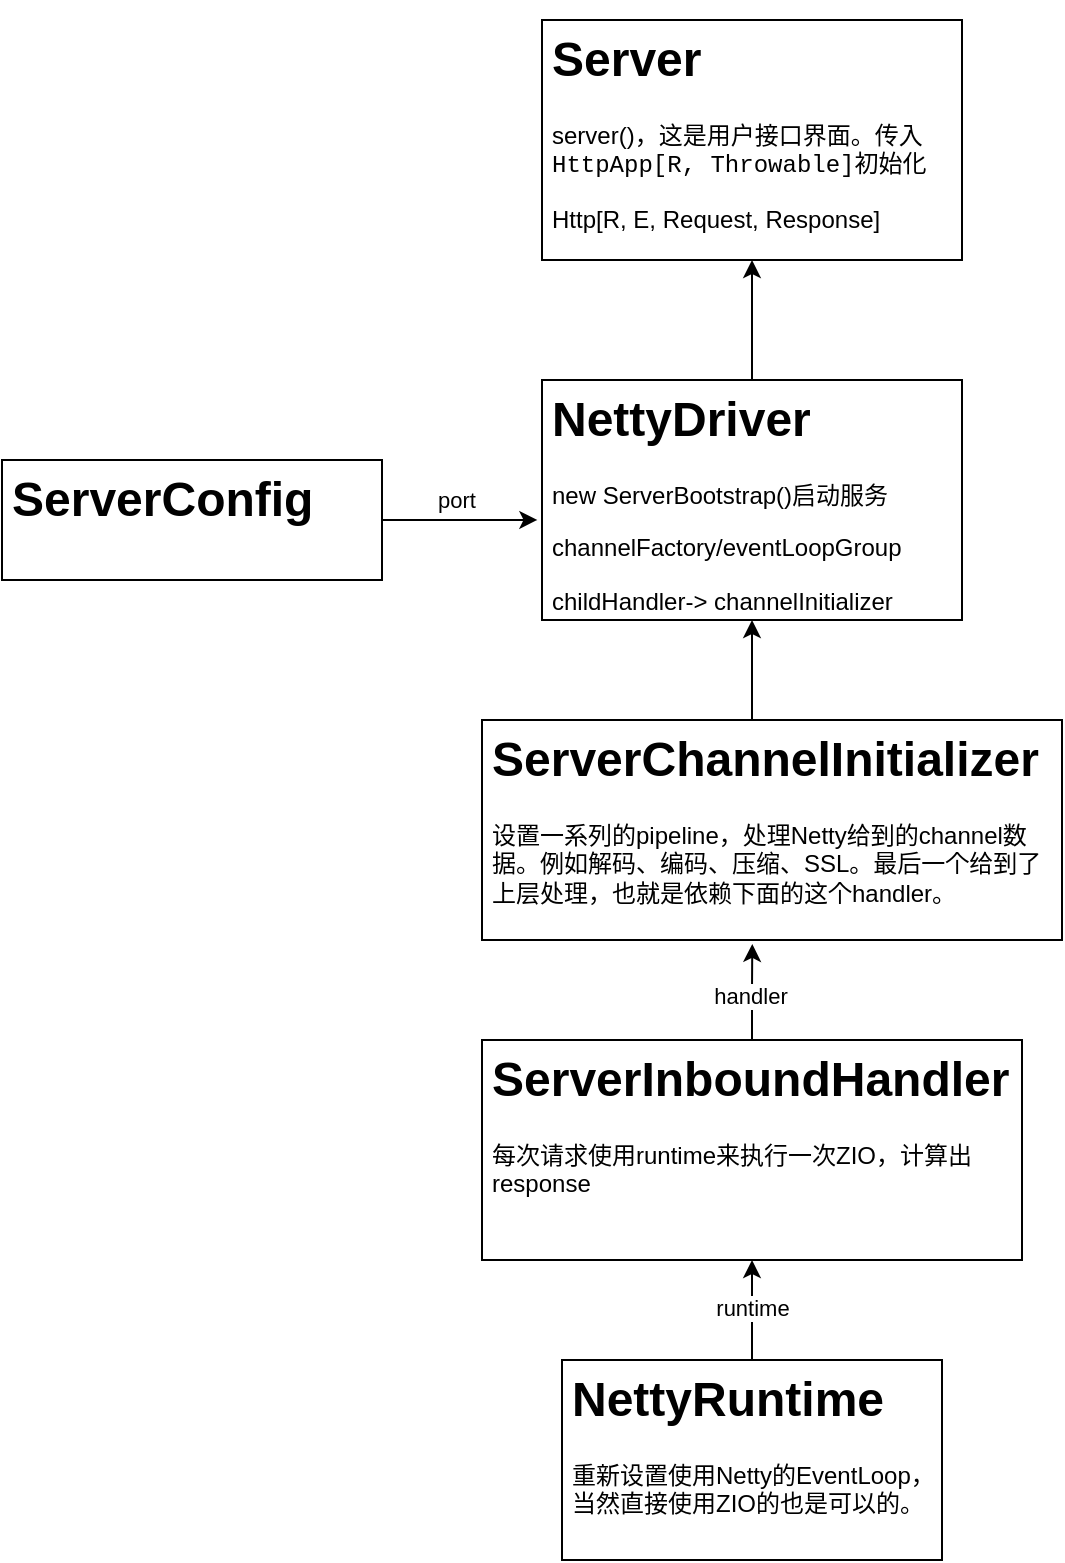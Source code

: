 <mxfile version="14.5.1" type="device"><diagram id="aPDUFjQE31nFYwMR_lwG" name="第 1 页"><mxGraphModel dx="1569" dy="780" grid="1" gridSize="10" guides="1" tooltips="1" connect="1" arrows="1" fold="1" page="0" pageScale="1" pageWidth="827" pageHeight="1169" math="0" shadow="0"><root><mxCell id="0"/><mxCell id="1" parent="0"/><mxCell id="nnY7sBwfFGtuRY-1_sXp-18" style="edgeStyle=orthogonalEdgeStyle;rounded=0;orthogonalLoop=1;jettySize=auto;html=1;exitX=0.5;exitY=0;exitDx=0;exitDy=0;entryX=0.5;entryY=1;entryDx=0;entryDy=0;" edge="1" parent="1" source="nnY7sBwfFGtuRY-1_sXp-2" target="nnY7sBwfFGtuRY-1_sXp-5"><mxGeometry relative="1" as="geometry"/></mxCell><mxCell id="nnY7sBwfFGtuRY-1_sXp-2" value="&lt;h1&gt;NettyDriver&lt;/h1&gt;&lt;p&gt;new ServerBootstrap()启动服务&lt;/p&gt;&lt;p&gt;channelFactory/eventLoopGroup&lt;/p&gt;&lt;p&gt;childHandler-&amp;gt; channelInitializer&lt;/p&gt;" style="text;html=1;fillColor=none;spacing=5;spacingTop=-20;whiteSpace=wrap;overflow=hidden;rounded=0;strokeColor=#000000;" vertex="1" parent="1"><mxGeometry x="160" y="320" width="210" height="120" as="geometry"/></mxCell><mxCell id="nnY7sBwfFGtuRY-1_sXp-10" style="edgeStyle=orthogonalEdgeStyle;rounded=0;orthogonalLoop=1;jettySize=auto;html=1;entryX=0.466;entryY=1.018;entryDx=0;entryDy=0;entryPerimeter=0;" edge="1" parent="1" source="nnY7sBwfFGtuRY-1_sXp-3" target="nnY7sBwfFGtuRY-1_sXp-9"><mxGeometry relative="1" as="geometry"/></mxCell><mxCell id="nnY7sBwfFGtuRY-1_sXp-11" value="handler" style="edgeLabel;html=1;align=center;verticalAlign=middle;resizable=0;points=[];" vertex="1" connectable="0" parent="nnY7sBwfFGtuRY-1_sXp-10"><mxGeometry x="-0.127" y="1" relative="1" as="geometry"><mxPoint y="-1" as="offset"/></mxGeometry></mxCell><mxCell id="nnY7sBwfFGtuRY-1_sXp-3" value="&lt;h1&gt;ServerInboundHandler&lt;/h1&gt;&lt;p&gt;每次请求使用runtime来执行一次ZIO，计算出response&lt;/p&gt;" style="text;html=1;fillColor=none;spacing=5;spacingTop=-20;whiteSpace=wrap;overflow=hidden;rounded=0;strokeColor=#000000;" vertex="1" parent="1"><mxGeometry x="130" y="650" width="270" height="110" as="geometry"/></mxCell><mxCell id="nnY7sBwfFGtuRY-1_sXp-5" value="&lt;h1&gt;Server&lt;/h1&gt;&lt;p&gt;server()，这是用户接口界面。传入&lt;span style=&quot;font-family: &amp;#34;menlo&amp;#34; , &amp;#34;monaco&amp;#34; , &amp;#34;courier new&amp;#34; , monospace&quot;&gt;HttpApp&lt;/span&gt;&lt;span style=&quot;font-family: &amp;#34;menlo&amp;#34; , &amp;#34;monaco&amp;#34; , &amp;#34;courier new&amp;#34; , monospace&quot;&gt;[&lt;/span&gt;&lt;span style=&quot;font-family: &amp;#34;menlo&amp;#34; , &amp;#34;monaco&amp;#34; , &amp;#34;courier new&amp;#34; , monospace&quot;&gt;R&lt;/span&gt;&lt;span style=&quot;font-family: &amp;#34;menlo&amp;#34; , &amp;#34;monaco&amp;#34; , &amp;#34;courier new&amp;#34; , monospace&quot;&gt;, &lt;/span&gt;&lt;span style=&quot;font-family: &amp;#34;menlo&amp;#34; , &amp;#34;monaco&amp;#34; , &amp;#34;courier new&amp;#34; , monospace&quot;&gt;Throwable&lt;/span&gt;&lt;span style=&quot;font-family: &amp;#34;menlo&amp;#34; , &amp;#34;monaco&amp;#34; , &amp;#34;courier new&amp;#34; , monospace&quot;&gt;]&lt;/span&gt;&lt;span&gt;初始化&lt;/span&gt;&lt;/p&gt;&lt;p&gt;Http[R, E, Request, Response]&lt;/p&gt;" style="text;html=1;fillColor=none;spacing=5;spacingTop=-20;whiteSpace=wrap;overflow=hidden;rounded=0;strokeColor=#000000;" vertex="1" parent="1"><mxGeometry x="160" y="140" width="210" height="120" as="geometry"/></mxCell><mxCell id="nnY7sBwfFGtuRY-1_sXp-15" style="edgeStyle=orthogonalEdgeStyle;rounded=0;orthogonalLoop=1;jettySize=auto;html=1;entryX=-0.011;entryY=0.583;entryDx=0;entryDy=0;entryPerimeter=0;" edge="1" parent="1" source="nnY7sBwfFGtuRY-1_sXp-6" target="nnY7sBwfFGtuRY-1_sXp-2"><mxGeometry relative="1" as="geometry"/></mxCell><mxCell id="nnY7sBwfFGtuRY-1_sXp-16" value="port" style="edgeLabel;html=1;align=center;verticalAlign=middle;resizable=0;points=[];" vertex="1" connectable="0" parent="nnY7sBwfFGtuRY-1_sXp-15"><mxGeometry x="-0.06" y="-2" relative="1" as="geometry"><mxPoint y="-11.96" as="offset"/></mxGeometry></mxCell><mxCell id="nnY7sBwfFGtuRY-1_sXp-6" value="&lt;h1&gt;ServerConfig&lt;/h1&gt;&lt;p&gt;&lt;br&gt;&lt;/p&gt;" style="text;html=1;fillColor=none;spacing=5;spacingTop=-20;whiteSpace=wrap;overflow=hidden;rounded=0;strokeColor=#000000;" vertex="1" parent="1"><mxGeometry x="-110" y="360" width="190" height="60" as="geometry"/></mxCell><mxCell id="nnY7sBwfFGtuRY-1_sXp-13" style="edgeStyle=orthogonalEdgeStyle;rounded=0;orthogonalLoop=1;jettySize=auto;html=1;exitX=0.5;exitY=0;exitDx=0;exitDy=0;entryX=0.5;entryY=1;entryDx=0;entryDy=0;" edge="1" parent="1" source="nnY7sBwfFGtuRY-1_sXp-7" target="nnY7sBwfFGtuRY-1_sXp-3"><mxGeometry relative="1" as="geometry"/></mxCell><mxCell id="nnY7sBwfFGtuRY-1_sXp-14" value="runtime" style="edgeLabel;html=1;align=center;verticalAlign=middle;resizable=0;points=[];" vertex="1" connectable="0" parent="nnY7sBwfFGtuRY-1_sXp-13"><mxGeometry x="0.04" relative="1" as="geometry"><mxPoint as="offset"/></mxGeometry></mxCell><mxCell id="nnY7sBwfFGtuRY-1_sXp-7" value="&lt;h1&gt;NettyRuntime&lt;/h1&gt;&lt;div&gt;重新设置使用Netty的EventLoop，当然直接使用ZIO的也是可以的。&lt;/div&gt;" style="text;html=1;fillColor=none;spacing=5;spacingTop=-20;whiteSpace=wrap;overflow=hidden;rounded=0;strokeColor=#000000;" vertex="1" parent="1"><mxGeometry x="170" y="810" width="190" height="100" as="geometry"/></mxCell><mxCell id="nnY7sBwfFGtuRY-1_sXp-12" style="edgeStyle=orthogonalEdgeStyle;rounded=0;orthogonalLoop=1;jettySize=auto;html=1;exitX=0.5;exitY=0;exitDx=0;exitDy=0;entryX=0.5;entryY=1;entryDx=0;entryDy=0;" edge="1" parent="1" source="nnY7sBwfFGtuRY-1_sXp-9" target="nnY7sBwfFGtuRY-1_sXp-2"><mxGeometry relative="1" as="geometry"><Array as="points"><mxPoint x="265" y="490"/></Array></mxGeometry></mxCell><mxCell id="nnY7sBwfFGtuRY-1_sXp-9" value="&lt;h1&gt;ServerChannelInitializer&lt;/h1&gt;&lt;div&gt;设置一系列的pipeline，处理Netty给到的channel数据。例如解码、编码、压缩、SSL。最后一个给到了上层处理，也就是依赖下面的这个handler。&lt;/div&gt;" style="text;html=1;fillColor=none;spacing=5;spacingTop=-20;whiteSpace=wrap;overflow=hidden;rounded=0;strokeColor=#000000;" vertex="1" parent="1"><mxGeometry x="130" y="490" width="290" height="110" as="geometry"/></mxCell></root></mxGraphModel></diagram></mxfile>